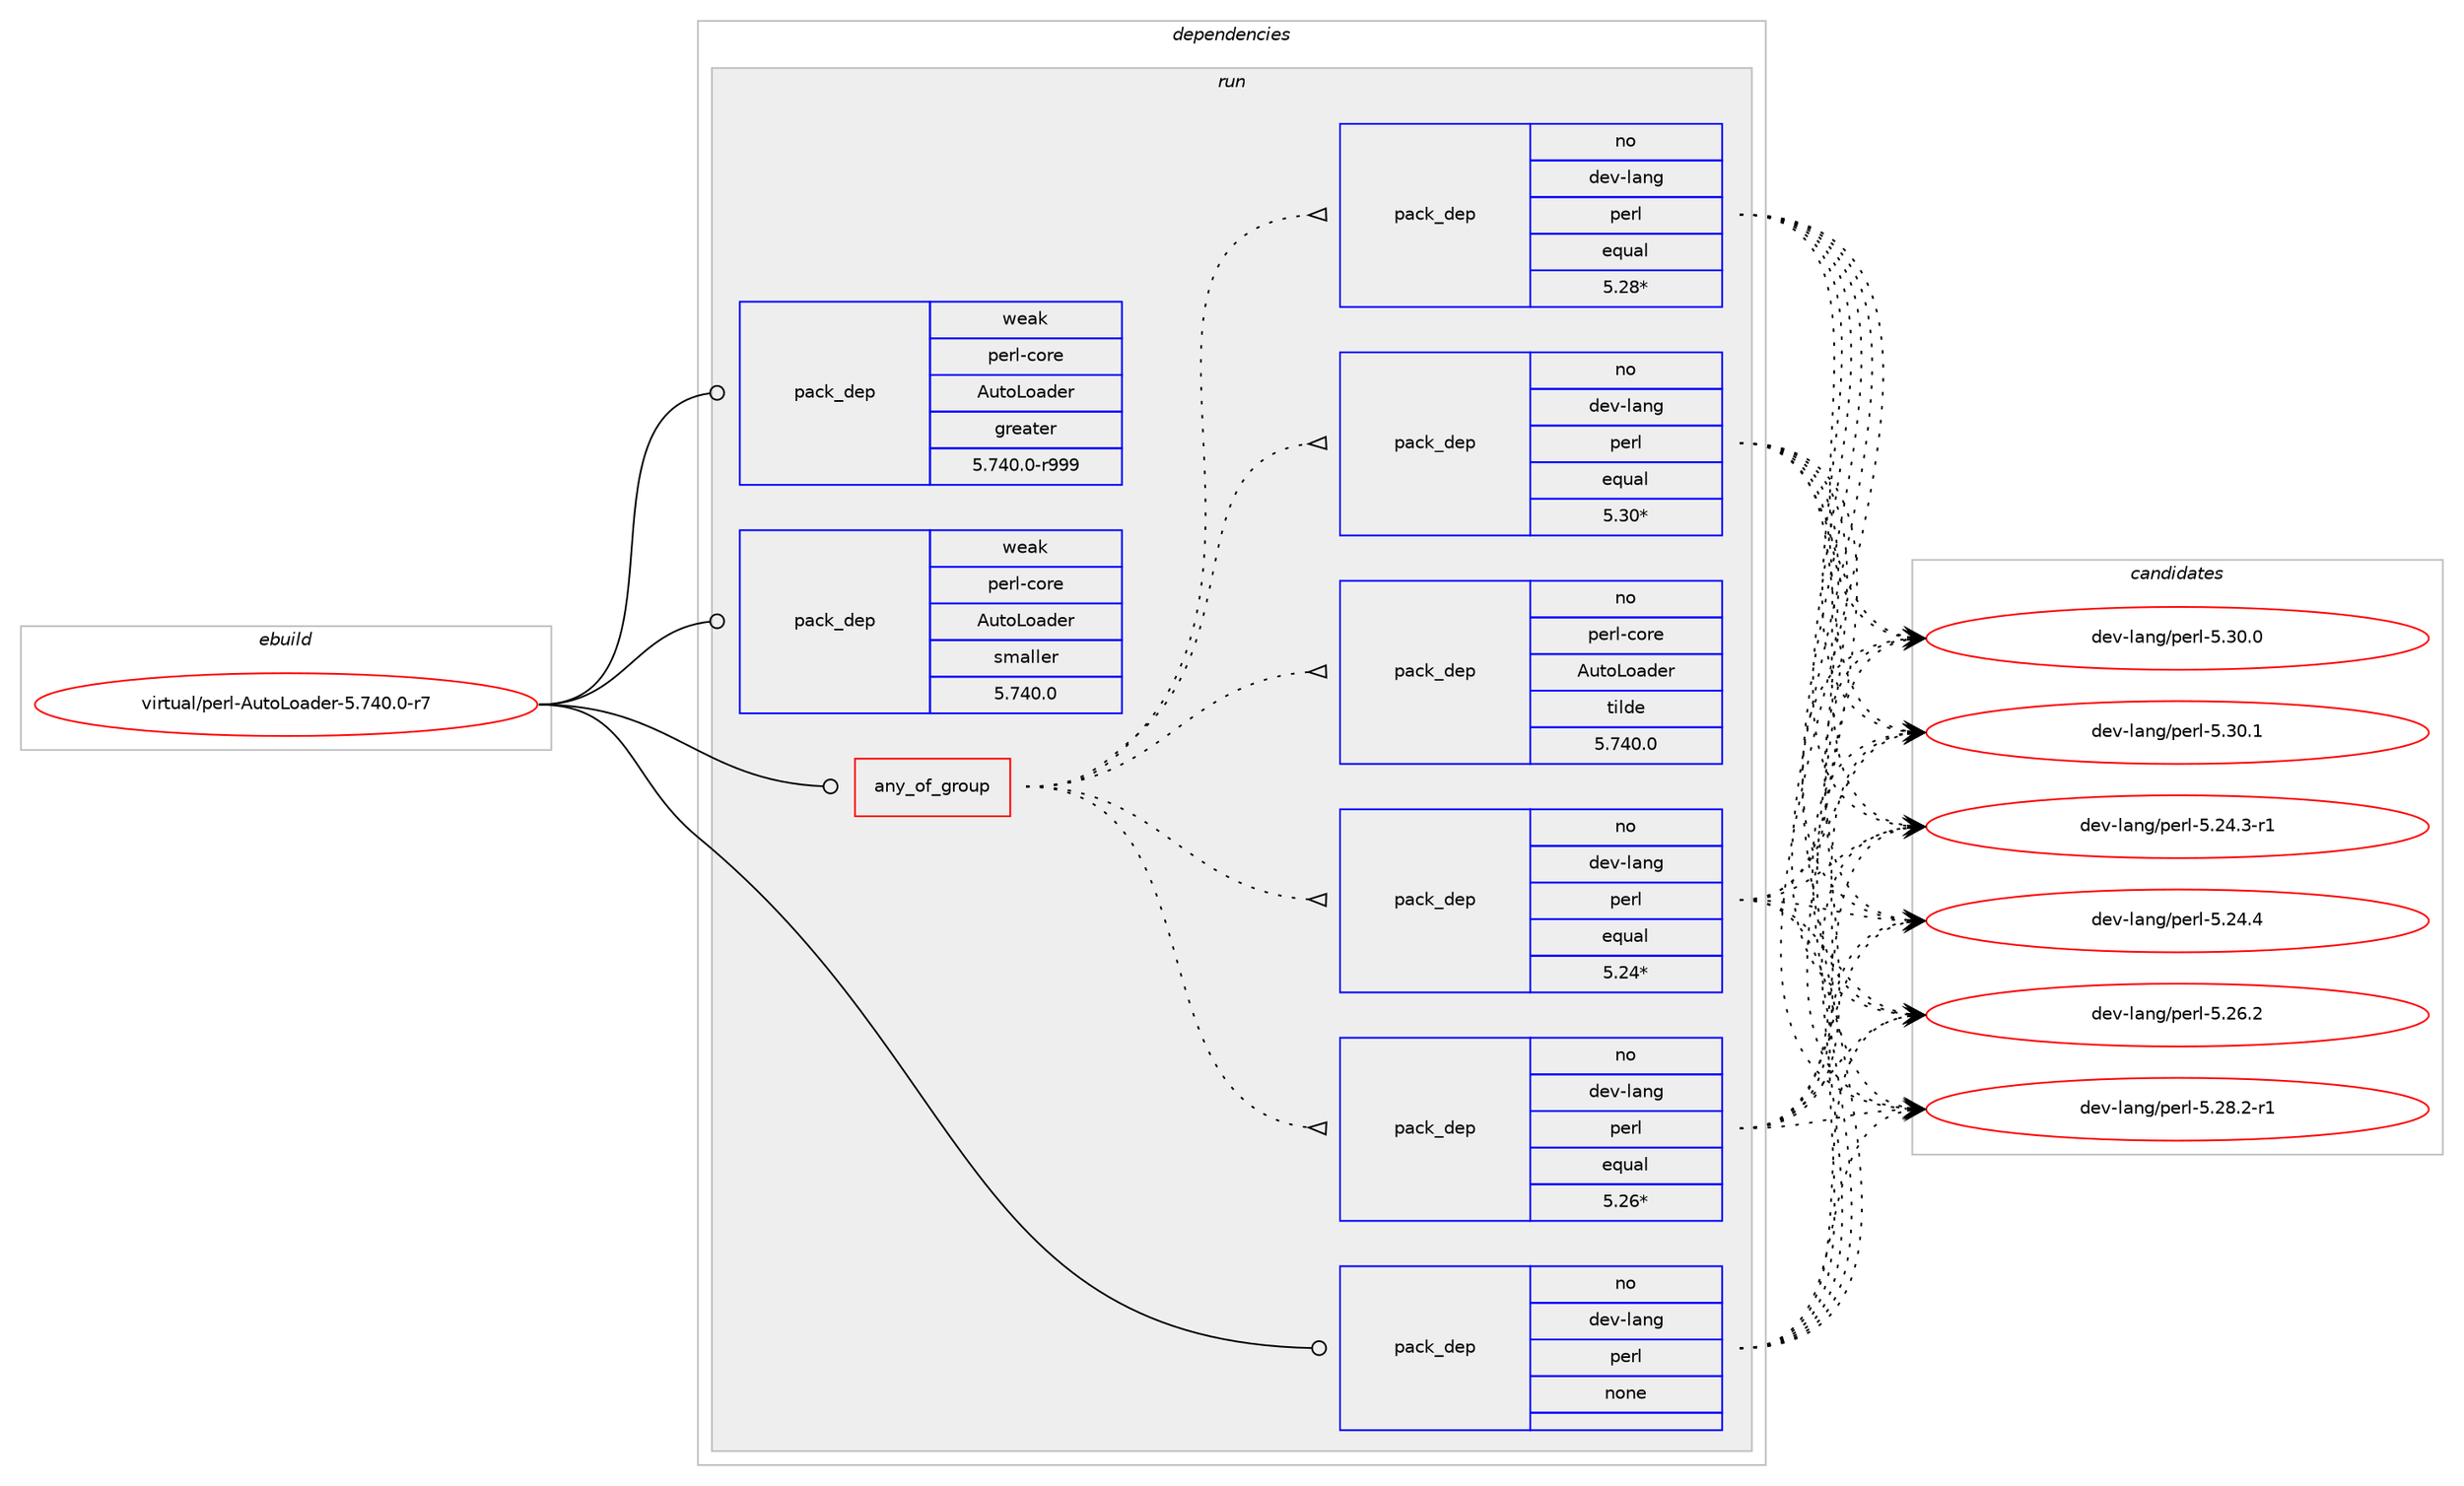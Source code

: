 digraph prolog {

# *************
# Graph options
# *************

newrank=true;
concentrate=true;
compound=true;
graph [rankdir=LR,fontname=Helvetica,fontsize=10,ranksep=1.5];#, ranksep=2.5, nodesep=0.2];
edge  [arrowhead=vee];
node  [fontname=Helvetica,fontsize=10];

# **********
# The ebuild
# **********

subgraph cluster_leftcol {
color=gray;
rank=same;
label=<<i>ebuild</i>>;
id [label="virtual/perl-AutoLoader-5.740.0-r7", color=red, width=4, href="../virtual/perl-AutoLoader-5.740.0-r7.svg"];
}

# ****************
# The dependencies
# ****************

subgraph cluster_midcol {
color=gray;
label=<<i>dependencies</i>>;
subgraph cluster_compile {
fillcolor="#eeeeee";
style=filled;
label=<<i>compile</i>>;
}
subgraph cluster_compileandrun {
fillcolor="#eeeeee";
style=filled;
label=<<i>compile and run</i>>;
}
subgraph cluster_run {
fillcolor="#eeeeee";
style=filled;
label=<<i>run</i>>;
subgraph any15390 {
dependency900719 [label=<<TABLE BORDER="0" CELLBORDER="1" CELLSPACING="0" CELLPADDING="4"><TR><TD CELLPADDING="10">any_of_group</TD></TR></TABLE>>, shape=none, color=red];subgraph pack668378 {
dependency900720 [label=<<TABLE BORDER="0" CELLBORDER="1" CELLSPACING="0" CELLPADDING="4" WIDTH="220"><TR><TD ROWSPAN="6" CELLPADDING="30">pack_dep</TD></TR><TR><TD WIDTH="110">no</TD></TR><TR><TD>dev-lang</TD></TR><TR><TD>perl</TD></TR><TR><TD>equal</TD></TR><TR><TD>5.30*</TD></TR></TABLE>>, shape=none, color=blue];
}
dependency900719:e -> dependency900720:w [weight=20,style="dotted",arrowhead="oinv"];
subgraph pack668379 {
dependency900721 [label=<<TABLE BORDER="0" CELLBORDER="1" CELLSPACING="0" CELLPADDING="4" WIDTH="220"><TR><TD ROWSPAN="6" CELLPADDING="30">pack_dep</TD></TR><TR><TD WIDTH="110">no</TD></TR><TR><TD>dev-lang</TD></TR><TR><TD>perl</TD></TR><TR><TD>equal</TD></TR><TR><TD>5.28*</TD></TR></TABLE>>, shape=none, color=blue];
}
dependency900719:e -> dependency900721:w [weight=20,style="dotted",arrowhead="oinv"];
subgraph pack668380 {
dependency900722 [label=<<TABLE BORDER="0" CELLBORDER="1" CELLSPACING="0" CELLPADDING="4" WIDTH="220"><TR><TD ROWSPAN="6" CELLPADDING="30">pack_dep</TD></TR><TR><TD WIDTH="110">no</TD></TR><TR><TD>dev-lang</TD></TR><TR><TD>perl</TD></TR><TR><TD>equal</TD></TR><TR><TD>5.26*</TD></TR></TABLE>>, shape=none, color=blue];
}
dependency900719:e -> dependency900722:w [weight=20,style="dotted",arrowhead="oinv"];
subgraph pack668381 {
dependency900723 [label=<<TABLE BORDER="0" CELLBORDER="1" CELLSPACING="0" CELLPADDING="4" WIDTH="220"><TR><TD ROWSPAN="6" CELLPADDING="30">pack_dep</TD></TR><TR><TD WIDTH="110">no</TD></TR><TR><TD>dev-lang</TD></TR><TR><TD>perl</TD></TR><TR><TD>equal</TD></TR><TR><TD>5.24*</TD></TR></TABLE>>, shape=none, color=blue];
}
dependency900719:e -> dependency900723:w [weight=20,style="dotted",arrowhead="oinv"];
subgraph pack668382 {
dependency900724 [label=<<TABLE BORDER="0" CELLBORDER="1" CELLSPACING="0" CELLPADDING="4" WIDTH="220"><TR><TD ROWSPAN="6" CELLPADDING="30">pack_dep</TD></TR><TR><TD WIDTH="110">no</TD></TR><TR><TD>perl-core</TD></TR><TR><TD>AutoLoader</TD></TR><TR><TD>tilde</TD></TR><TR><TD>5.740.0</TD></TR></TABLE>>, shape=none, color=blue];
}
dependency900719:e -> dependency900724:w [weight=20,style="dotted",arrowhead="oinv"];
}
id:e -> dependency900719:w [weight=20,style="solid",arrowhead="odot"];
subgraph pack668383 {
dependency900725 [label=<<TABLE BORDER="0" CELLBORDER="1" CELLSPACING="0" CELLPADDING="4" WIDTH="220"><TR><TD ROWSPAN="6" CELLPADDING="30">pack_dep</TD></TR><TR><TD WIDTH="110">no</TD></TR><TR><TD>dev-lang</TD></TR><TR><TD>perl</TD></TR><TR><TD>none</TD></TR><TR><TD></TD></TR></TABLE>>, shape=none, color=blue];
}
id:e -> dependency900725:w [weight=20,style="solid",arrowhead="odot"];
subgraph pack668384 {
dependency900726 [label=<<TABLE BORDER="0" CELLBORDER="1" CELLSPACING="0" CELLPADDING="4" WIDTH="220"><TR><TD ROWSPAN="6" CELLPADDING="30">pack_dep</TD></TR><TR><TD WIDTH="110">weak</TD></TR><TR><TD>perl-core</TD></TR><TR><TD>AutoLoader</TD></TR><TR><TD>greater</TD></TR><TR><TD>5.740.0-r999</TD></TR></TABLE>>, shape=none, color=blue];
}
id:e -> dependency900726:w [weight=20,style="solid",arrowhead="odot"];
subgraph pack668385 {
dependency900727 [label=<<TABLE BORDER="0" CELLBORDER="1" CELLSPACING="0" CELLPADDING="4" WIDTH="220"><TR><TD ROWSPAN="6" CELLPADDING="30">pack_dep</TD></TR><TR><TD WIDTH="110">weak</TD></TR><TR><TD>perl-core</TD></TR><TR><TD>AutoLoader</TD></TR><TR><TD>smaller</TD></TR><TR><TD>5.740.0</TD></TR></TABLE>>, shape=none, color=blue];
}
id:e -> dependency900727:w [weight=20,style="solid",arrowhead="odot"];
}
}

# **************
# The candidates
# **************

subgraph cluster_choices {
rank=same;
color=gray;
label=<<i>candidates</i>>;

subgraph choice668378 {
color=black;
nodesep=1;
choice100101118451089711010347112101114108455346505246514511449 [label="dev-lang/perl-5.24.3-r1", color=red, width=4,href="../dev-lang/perl-5.24.3-r1.svg"];
choice10010111845108971101034711210111410845534650524652 [label="dev-lang/perl-5.24.4", color=red, width=4,href="../dev-lang/perl-5.24.4.svg"];
choice10010111845108971101034711210111410845534650544650 [label="dev-lang/perl-5.26.2", color=red, width=4,href="../dev-lang/perl-5.26.2.svg"];
choice100101118451089711010347112101114108455346505646504511449 [label="dev-lang/perl-5.28.2-r1", color=red, width=4,href="../dev-lang/perl-5.28.2-r1.svg"];
choice10010111845108971101034711210111410845534651484648 [label="dev-lang/perl-5.30.0", color=red, width=4,href="../dev-lang/perl-5.30.0.svg"];
choice10010111845108971101034711210111410845534651484649 [label="dev-lang/perl-5.30.1", color=red, width=4,href="../dev-lang/perl-5.30.1.svg"];
dependency900720:e -> choice100101118451089711010347112101114108455346505246514511449:w [style=dotted,weight="100"];
dependency900720:e -> choice10010111845108971101034711210111410845534650524652:w [style=dotted,weight="100"];
dependency900720:e -> choice10010111845108971101034711210111410845534650544650:w [style=dotted,weight="100"];
dependency900720:e -> choice100101118451089711010347112101114108455346505646504511449:w [style=dotted,weight="100"];
dependency900720:e -> choice10010111845108971101034711210111410845534651484648:w [style=dotted,weight="100"];
dependency900720:e -> choice10010111845108971101034711210111410845534651484649:w [style=dotted,weight="100"];
}
subgraph choice668379 {
color=black;
nodesep=1;
choice100101118451089711010347112101114108455346505246514511449 [label="dev-lang/perl-5.24.3-r1", color=red, width=4,href="../dev-lang/perl-5.24.3-r1.svg"];
choice10010111845108971101034711210111410845534650524652 [label="dev-lang/perl-5.24.4", color=red, width=4,href="../dev-lang/perl-5.24.4.svg"];
choice10010111845108971101034711210111410845534650544650 [label="dev-lang/perl-5.26.2", color=red, width=4,href="../dev-lang/perl-5.26.2.svg"];
choice100101118451089711010347112101114108455346505646504511449 [label="dev-lang/perl-5.28.2-r1", color=red, width=4,href="../dev-lang/perl-5.28.2-r1.svg"];
choice10010111845108971101034711210111410845534651484648 [label="dev-lang/perl-5.30.0", color=red, width=4,href="../dev-lang/perl-5.30.0.svg"];
choice10010111845108971101034711210111410845534651484649 [label="dev-lang/perl-5.30.1", color=red, width=4,href="../dev-lang/perl-5.30.1.svg"];
dependency900721:e -> choice100101118451089711010347112101114108455346505246514511449:w [style=dotted,weight="100"];
dependency900721:e -> choice10010111845108971101034711210111410845534650524652:w [style=dotted,weight="100"];
dependency900721:e -> choice10010111845108971101034711210111410845534650544650:w [style=dotted,weight="100"];
dependency900721:e -> choice100101118451089711010347112101114108455346505646504511449:w [style=dotted,weight="100"];
dependency900721:e -> choice10010111845108971101034711210111410845534651484648:w [style=dotted,weight="100"];
dependency900721:e -> choice10010111845108971101034711210111410845534651484649:w [style=dotted,weight="100"];
}
subgraph choice668380 {
color=black;
nodesep=1;
choice100101118451089711010347112101114108455346505246514511449 [label="dev-lang/perl-5.24.3-r1", color=red, width=4,href="../dev-lang/perl-5.24.3-r1.svg"];
choice10010111845108971101034711210111410845534650524652 [label="dev-lang/perl-5.24.4", color=red, width=4,href="../dev-lang/perl-5.24.4.svg"];
choice10010111845108971101034711210111410845534650544650 [label="dev-lang/perl-5.26.2", color=red, width=4,href="../dev-lang/perl-5.26.2.svg"];
choice100101118451089711010347112101114108455346505646504511449 [label="dev-lang/perl-5.28.2-r1", color=red, width=4,href="../dev-lang/perl-5.28.2-r1.svg"];
choice10010111845108971101034711210111410845534651484648 [label="dev-lang/perl-5.30.0", color=red, width=4,href="../dev-lang/perl-5.30.0.svg"];
choice10010111845108971101034711210111410845534651484649 [label="dev-lang/perl-5.30.1", color=red, width=4,href="../dev-lang/perl-5.30.1.svg"];
dependency900722:e -> choice100101118451089711010347112101114108455346505246514511449:w [style=dotted,weight="100"];
dependency900722:e -> choice10010111845108971101034711210111410845534650524652:w [style=dotted,weight="100"];
dependency900722:e -> choice10010111845108971101034711210111410845534650544650:w [style=dotted,weight="100"];
dependency900722:e -> choice100101118451089711010347112101114108455346505646504511449:w [style=dotted,weight="100"];
dependency900722:e -> choice10010111845108971101034711210111410845534651484648:w [style=dotted,weight="100"];
dependency900722:e -> choice10010111845108971101034711210111410845534651484649:w [style=dotted,weight="100"];
}
subgraph choice668381 {
color=black;
nodesep=1;
choice100101118451089711010347112101114108455346505246514511449 [label="dev-lang/perl-5.24.3-r1", color=red, width=4,href="../dev-lang/perl-5.24.3-r1.svg"];
choice10010111845108971101034711210111410845534650524652 [label="dev-lang/perl-5.24.4", color=red, width=4,href="../dev-lang/perl-5.24.4.svg"];
choice10010111845108971101034711210111410845534650544650 [label="dev-lang/perl-5.26.2", color=red, width=4,href="../dev-lang/perl-5.26.2.svg"];
choice100101118451089711010347112101114108455346505646504511449 [label="dev-lang/perl-5.28.2-r1", color=red, width=4,href="../dev-lang/perl-5.28.2-r1.svg"];
choice10010111845108971101034711210111410845534651484648 [label="dev-lang/perl-5.30.0", color=red, width=4,href="../dev-lang/perl-5.30.0.svg"];
choice10010111845108971101034711210111410845534651484649 [label="dev-lang/perl-5.30.1", color=red, width=4,href="../dev-lang/perl-5.30.1.svg"];
dependency900723:e -> choice100101118451089711010347112101114108455346505246514511449:w [style=dotted,weight="100"];
dependency900723:e -> choice10010111845108971101034711210111410845534650524652:w [style=dotted,weight="100"];
dependency900723:e -> choice10010111845108971101034711210111410845534650544650:w [style=dotted,weight="100"];
dependency900723:e -> choice100101118451089711010347112101114108455346505646504511449:w [style=dotted,weight="100"];
dependency900723:e -> choice10010111845108971101034711210111410845534651484648:w [style=dotted,weight="100"];
dependency900723:e -> choice10010111845108971101034711210111410845534651484649:w [style=dotted,weight="100"];
}
subgraph choice668382 {
color=black;
nodesep=1;
}
subgraph choice668383 {
color=black;
nodesep=1;
choice100101118451089711010347112101114108455346505246514511449 [label="dev-lang/perl-5.24.3-r1", color=red, width=4,href="../dev-lang/perl-5.24.3-r1.svg"];
choice10010111845108971101034711210111410845534650524652 [label="dev-lang/perl-5.24.4", color=red, width=4,href="../dev-lang/perl-5.24.4.svg"];
choice10010111845108971101034711210111410845534650544650 [label="dev-lang/perl-5.26.2", color=red, width=4,href="../dev-lang/perl-5.26.2.svg"];
choice100101118451089711010347112101114108455346505646504511449 [label="dev-lang/perl-5.28.2-r1", color=red, width=4,href="../dev-lang/perl-5.28.2-r1.svg"];
choice10010111845108971101034711210111410845534651484648 [label="dev-lang/perl-5.30.0", color=red, width=4,href="../dev-lang/perl-5.30.0.svg"];
choice10010111845108971101034711210111410845534651484649 [label="dev-lang/perl-5.30.1", color=red, width=4,href="../dev-lang/perl-5.30.1.svg"];
dependency900725:e -> choice100101118451089711010347112101114108455346505246514511449:w [style=dotted,weight="100"];
dependency900725:e -> choice10010111845108971101034711210111410845534650524652:w [style=dotted,weight="100"];
dependency900725:e -> choice10010111845108971101034711210111410845534650544650:w [style=dotted,weight="100"];
dependency900725:e -> choice100101118451089711010347112101114108455346505646504511449:w [style=dotted,weight="100"];
dependency900725:e -> choice10010111845108971101034711210111410845534651484648:w [style=dotted,weight="100"];
dependency900725:e -> choice10010111845108971101034711210111410845534651484649:w [style=dotted,weight="100"];
}
subgraph choice668384 {
color=black;
nodesep=1;
}
subgraph choice668385 {
color=black;
nodesep=1;
}
}

}
